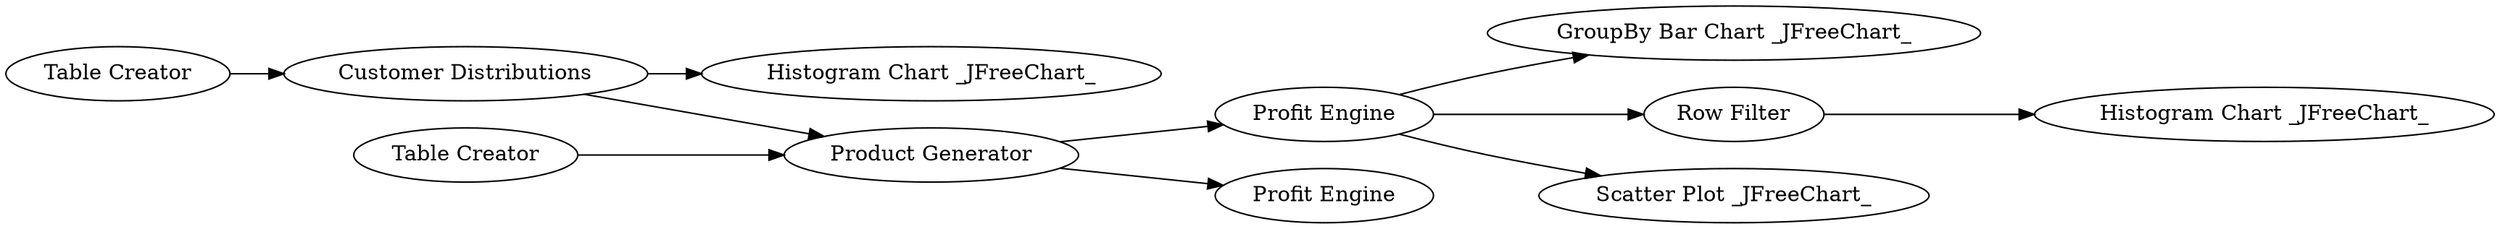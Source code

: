 digraph {
	3 -> 10
	6 -> 5
	12 -> 2
	3 -> 7
	16 -> 3
	15 -> 12
	12 -> 16
	17 -> 16
	16 -> 18
	3 -> 6
	5 [label="Histogram Chart _JFreeChart_"]
	16 [label="Product Generator"]
	7 [label="Scatter Plot _JFreeChart_"]
	18 [label="Profit Engine"]
	6 [label="Row Filter"]
	15 [label="Table Creator"]
	12 [label="Customer Distributions"]
	17 [label="Table Creator"]
	3 [label="Profit Engine"]
	2 [label="Histogram Chart _JFreeChart_"]
	10 [label="GroupBy Bar Chart _JFreeChart_"]
	rankdir=LR
}
